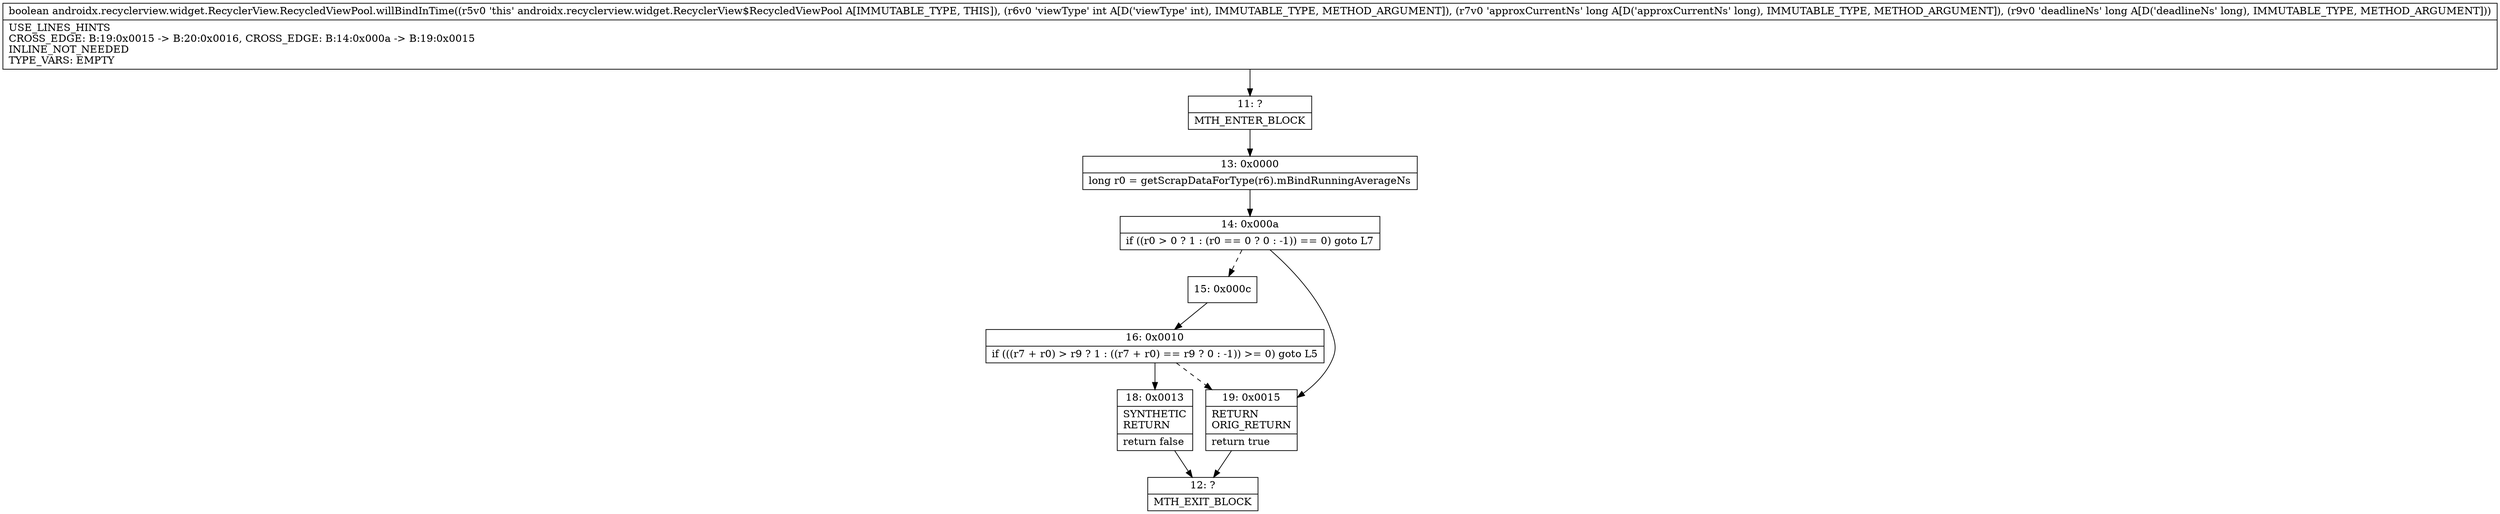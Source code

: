 digraph "CFG forandroidx.recyclerview.widget.RecyclerView.RecycledViewPool.willBindInTime(IJJ)Z" {
Node_11 [shape=record,label="{11\:\ ?|MTH_ENTER_BLOCK\l}"];
Node_13 [shape=record,label="{13\:\ 0x0000|long r0 = getScrapDataForType(r6).mBindRunningAverageNs\l}"];
Node_14 [shape=record,label="{14\:\ 0x000a|if ((r0 \> 0 ? 1 : (r0 == 0 ? 0 : \-1)) == 0) goto L7\l}"];
Node_15 [shape=record,label="{15\:\ 0x000c}"];
Node_16 [shape=record,label="{16\:\ 0x0010|if (((r7 + r0) \> r9 ? 1 : ((r7 + r0) == r9 ? 0 : \-1)) \>= 0) goto L5\l}"];
Node_18 [shape=record,label="{18\:\ 0x0013|SYNTHETIC\lRETURN\l|return false\l}"];
Node_12 [shape=record,label="{12\:\ ?|MTH_EXIT_BLOCK\l}"];
Node_19 [shape=record,label="{19\:\ 0x0015|RETURN\lORIG_RETURN\l|return true\l}"];
MethodNode[shape=record,label="{boolean androidx.recyclerview.widget.RecyclerView.RecycledViewPool.willBindInTime((r5v0 'this' androidx.recyclerview.widget.RecyclerView$RecycledViewPool A[IMMUTABLE_TYPE, THIS]), (r6v0 'viewType' int A[D('viewType' int), IMMUTABLE_TYPE, METHOD_ARGUMENT]), (r7v0 'approxCurrentNs' long A[D('approxCurrentNs' long), IMMUTABLE_TYPE, METHOD_ARGUMENT]), (r9v0 'deadlineNs' long A[D('deadlineNs' long), IMMUTABLE_TYPE, METHOD_ARGUMENT]))  | USE_LINES_HINTS\lCROSS_EDGE: B:19:0x0015 \-\> B:20:0x0016, CROSS_EDGE: B:14:0x000a \-\> B:19:0x0015\lINLINE_NOT_NEEDED\lTYPE_VARS: EMPTY\l}"];
MethodNode -> Node_11;Node_11 -> Node_13;
Node_13 -> Node_14;
Node_14 -> Node_15[style=dashed];
Node_14 -> Node_19;
Node_15 -> Node_16;
Node_16 -> Node_18;
Node_16 -> Node_19[style=dashed];
Node_18 -> Node_12;
Node_19 -> Node_12;
}

